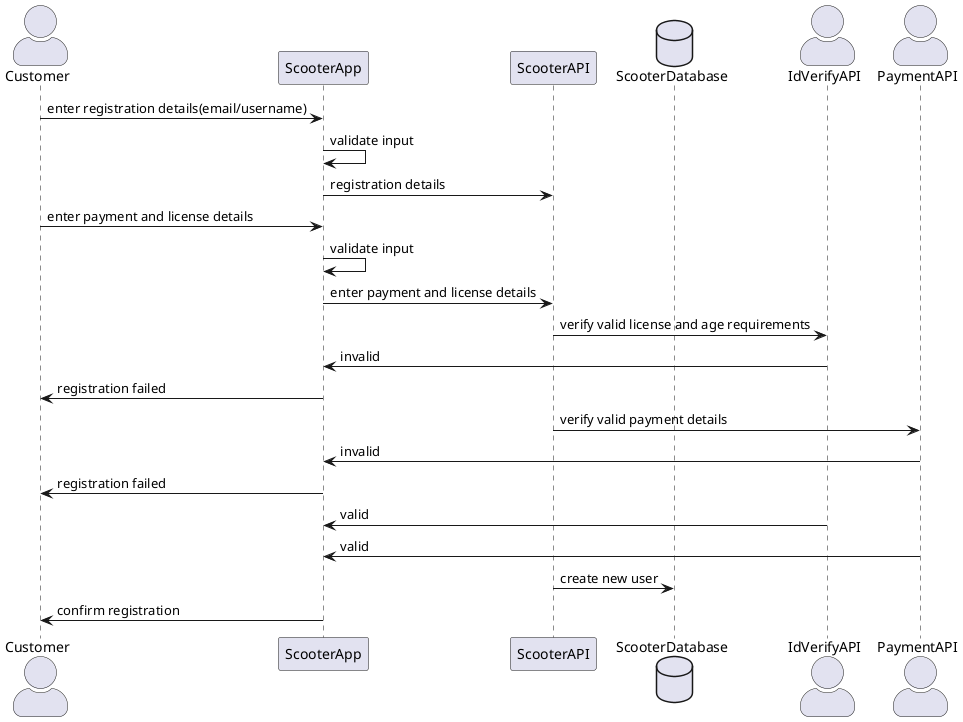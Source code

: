 @startuml

skinparam actorStyle awesome

actor Customer
participant ScooterApp
participant ScooterAPI
database ScooterDatabase
actor IdVerifyAPI
actor PaymentAPI

Customer -> ScooterApp: enter registration details(email/username)
ScooterApp -> ScooterApp: validate input
ScooterApp -> ScooterAPI: registration details
Customer -> ScooterApp: enter payment and license details
ScooterApp -> ScooterApp: validate input
ScooterApp -> ScooterAPI: enter payment and license details
ScooterAPI -> IdVerifyAPI: verify valid license and age requirements
IdVerifyAPI -> ScooterApp: invalid
ScooterApp -> Customer: registration failed
ScooterAPI -> PaymentAPI: verify valid payment details
PaymentAPI -> ScooterApp: invalid
ScooterApp -> Customer: registration failed
IdVerifyAPI -> ScooterApp: valid
PaymentAPI -> ScooterApp: valid
ScooterAPI -> ScooterDatabase: create new user
ScooterApp -> Customer: confirm registration




@enduml

